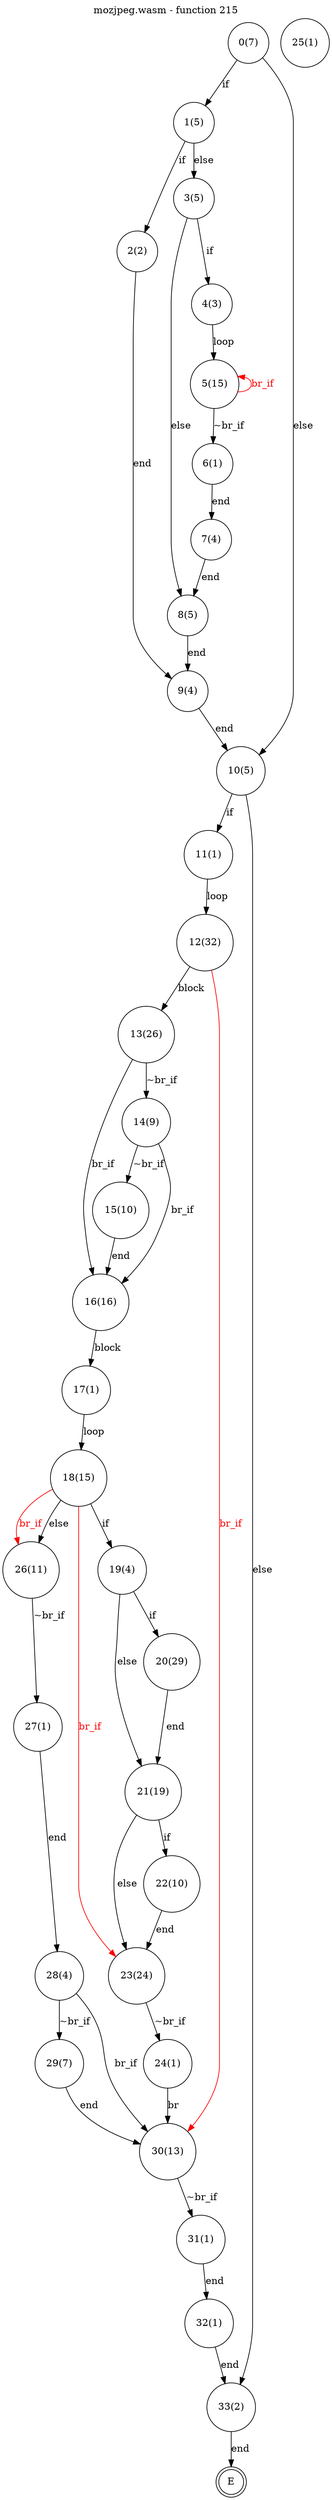 digraph finite_state_machine {
    label = "mozjpeg.wasm - function 215"
    labelloc =  t
    labelfontsize = 16
    labelfontcolor = black
    labelfontname = "Helvetica"
    node [shape = doublecircle]; E ;
node [shape=circle, fontcolor=black, style="", label="0(7)"]0
node [shape=circle, fontcolor=black, style="", label="1(5)"]1
node [shape=circle, fontcolor=black, style="", label="2(2)"]2
node [shape=circle, fontcolor=black, style="", label="3(5)"]3
node [shape=circle, fontcolor=black, style="", label="4(3)"]4
node [shape=circle, fontcolor=black, style="", label="5(15)"]5
node [shape=circle, fontcolor=black, style="", label="6(1)"]6
node [shape=circle, fontcolor=black, style="", label="7(4)"]7
node [shape=circle, fontcolor=black, style="", label="8(5)"]8
node [shape=circle, fontcolor=black, style="", label="9(4)"]9
node [shape=circle, fontcolor=black, style="", label="10(5)"]10
node [shape=circle, fontcolor=black, style="", label="11(1)"]11
node [shape=circle, fontcolor=black, style="", label="12(32)"]12
node [shape=circle, fontcolor=black, style="", label="13(26)"]13
node [shape=circle, fontcolor=black, style="", label="14(9)"]14
node [shape=circle, fontcolor=black, style="", label="15(10)"]15
node [shape=circle, fontcolor=black, style="", label="16(16)"]16
node [shape=circle, fontcolor=black, style="", label="17(1)"]17
node [shape=circle, fontcolor=black, style="", label="18(15)"]18
node [shape=circle, fontcolor=black, style="", label="19(4)"]19
node [shape=circle, fontcolor=black, style="", label="20(29)"]20
node [shape=circle, fontcolor=black, style="", label="21(19)"]21
node [shape=circle, fontcolor=black, style="", label="22(10)"]22
node [shape=circle, fontcolor=black, style="", label="23(24)"]23
node [shape=circle, fontcolor=black, style="", label="24(1)"]24
node [shape=circle, fontcolor=black, style="", label="25(1)"]25
node [shape=circle, fontcolor=black, style="", label="26(11)"]26
node [shape=circle, fontcolor=black, style="", label="27(1)"]27
node [shape=circle, fontcolor=black, style="", label="28(4)"]28
node [shape=circle, fontcolor=black, style="", label="29(7)"]29
node [shape=circle, fontcolor=black, style="", label="30(13)"]30
node [shape=circle, fontcolor=black, style="", label="31(1)"]31
node [shape=circle, fontcolor=black, style="", label="32(1)"]32
node [shape=circle, fontcolor=black, style="", label="33(2)"]33
node [shape=circle, fontcolor=black, style="", label="E"]E
    0 -> 1[label="if"];
    0 -> 10[label="else"];
    1 -> 2[label="if"];
    1 -> 3[label="else"];
    2 -> 9[label="end"];
    3 -> 4[label="if"];
    3 -> 8[label="else"];
    4 -> 5[label="loop"];
    5 -> 6[label="~br_if"];
    5 -> 5[color="red" dir=back fontcolor="red" label="br_if"];
    6 -> 7[label="end"];
    7 -> 8[label="end"];
    8 -> 9[label="end"];
    9 -> 10[label="end"];
    10 -> 11[label="if"];
    10 -> 33[label="else"];
    11 -> 12[label="loop"];
    12 -> 13[label="block"];
    13 -> 14[label="~br_if"];
    13 -> 16[label="br_if"];
    14 -> 15[label="~br_if"];
    14 -> 16[label="br_if"];
    15 -> 16[label="end"];
    16 -> 17[label="block"];
    17 -> 18[label="loop"];
    18 -> 19[label="if"];
    18 -> 26[label="else"];
    19 -> 20[label="if"];
    19 -> 21[label="else"];
    20 -> 21[label="end"];
    21 -> 22[label="if"];
    21 -> 23[label="else"];
    22 -> 23[label="end"];
    23 -> 24[label="~br_if"];
    23 -> 18[color="red" dir=back fontcolor="red" label="br_if"];
    24 -> 30[label="br"];
    26 -> 27[label="~br_if"];
    26 -> 18[color="red" dir=back fontcolor="red" label="br_if"];
    27 -> 28[label="end"];
    28 -> 29[label="~br_if"];
    28 -> 30[label="br_if"];
    29 -> 30[label="end"];
    30 -> 31[label="~br_if"];
    30 -> 12[color="red" dir=back fontcolor="red" label="br_if"];
    31 -> 32[label="end"];
    32 -> 33[label="end"];
    33 -> E[label="end"];
}
